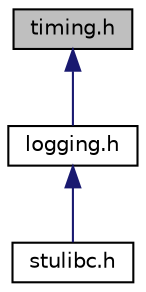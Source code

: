 digraph "timing.h"
{
  edge [fontname="Helvetica",fontsize="10",labelfontname="Helvetica",labelfontsize="10"];
  node [fontname="Helvetica",fontsize="10",shape=record];
  Node5 [label="timing.h",height=0.2,width=0.4,color="black", fillcolor="grey75", style="filled", fontcolor="black"];
  Node5 -> Node6 [dir="back",color="midnightblue",fontsize="10",style="solid",fontname="Helvetica"];
  Node6 [label="logging.h",height=0.2,width=0.4,color="black", fillcolor="white", style="filled",URL="$logging_8h.html",tooltip="Useful logging library function prototypes. "];
  Node6 -> Node7 [dir="back",color="midnightblue",fontsize="10",style="solid",fontname="Helvetica"];
  Node7 [label="stulibc.h",height=0.2,width=0.4,color="black", fillcolor="white", style="filled",URL="$stulibc_8h.html",tooltip="Main include file. "];
}
